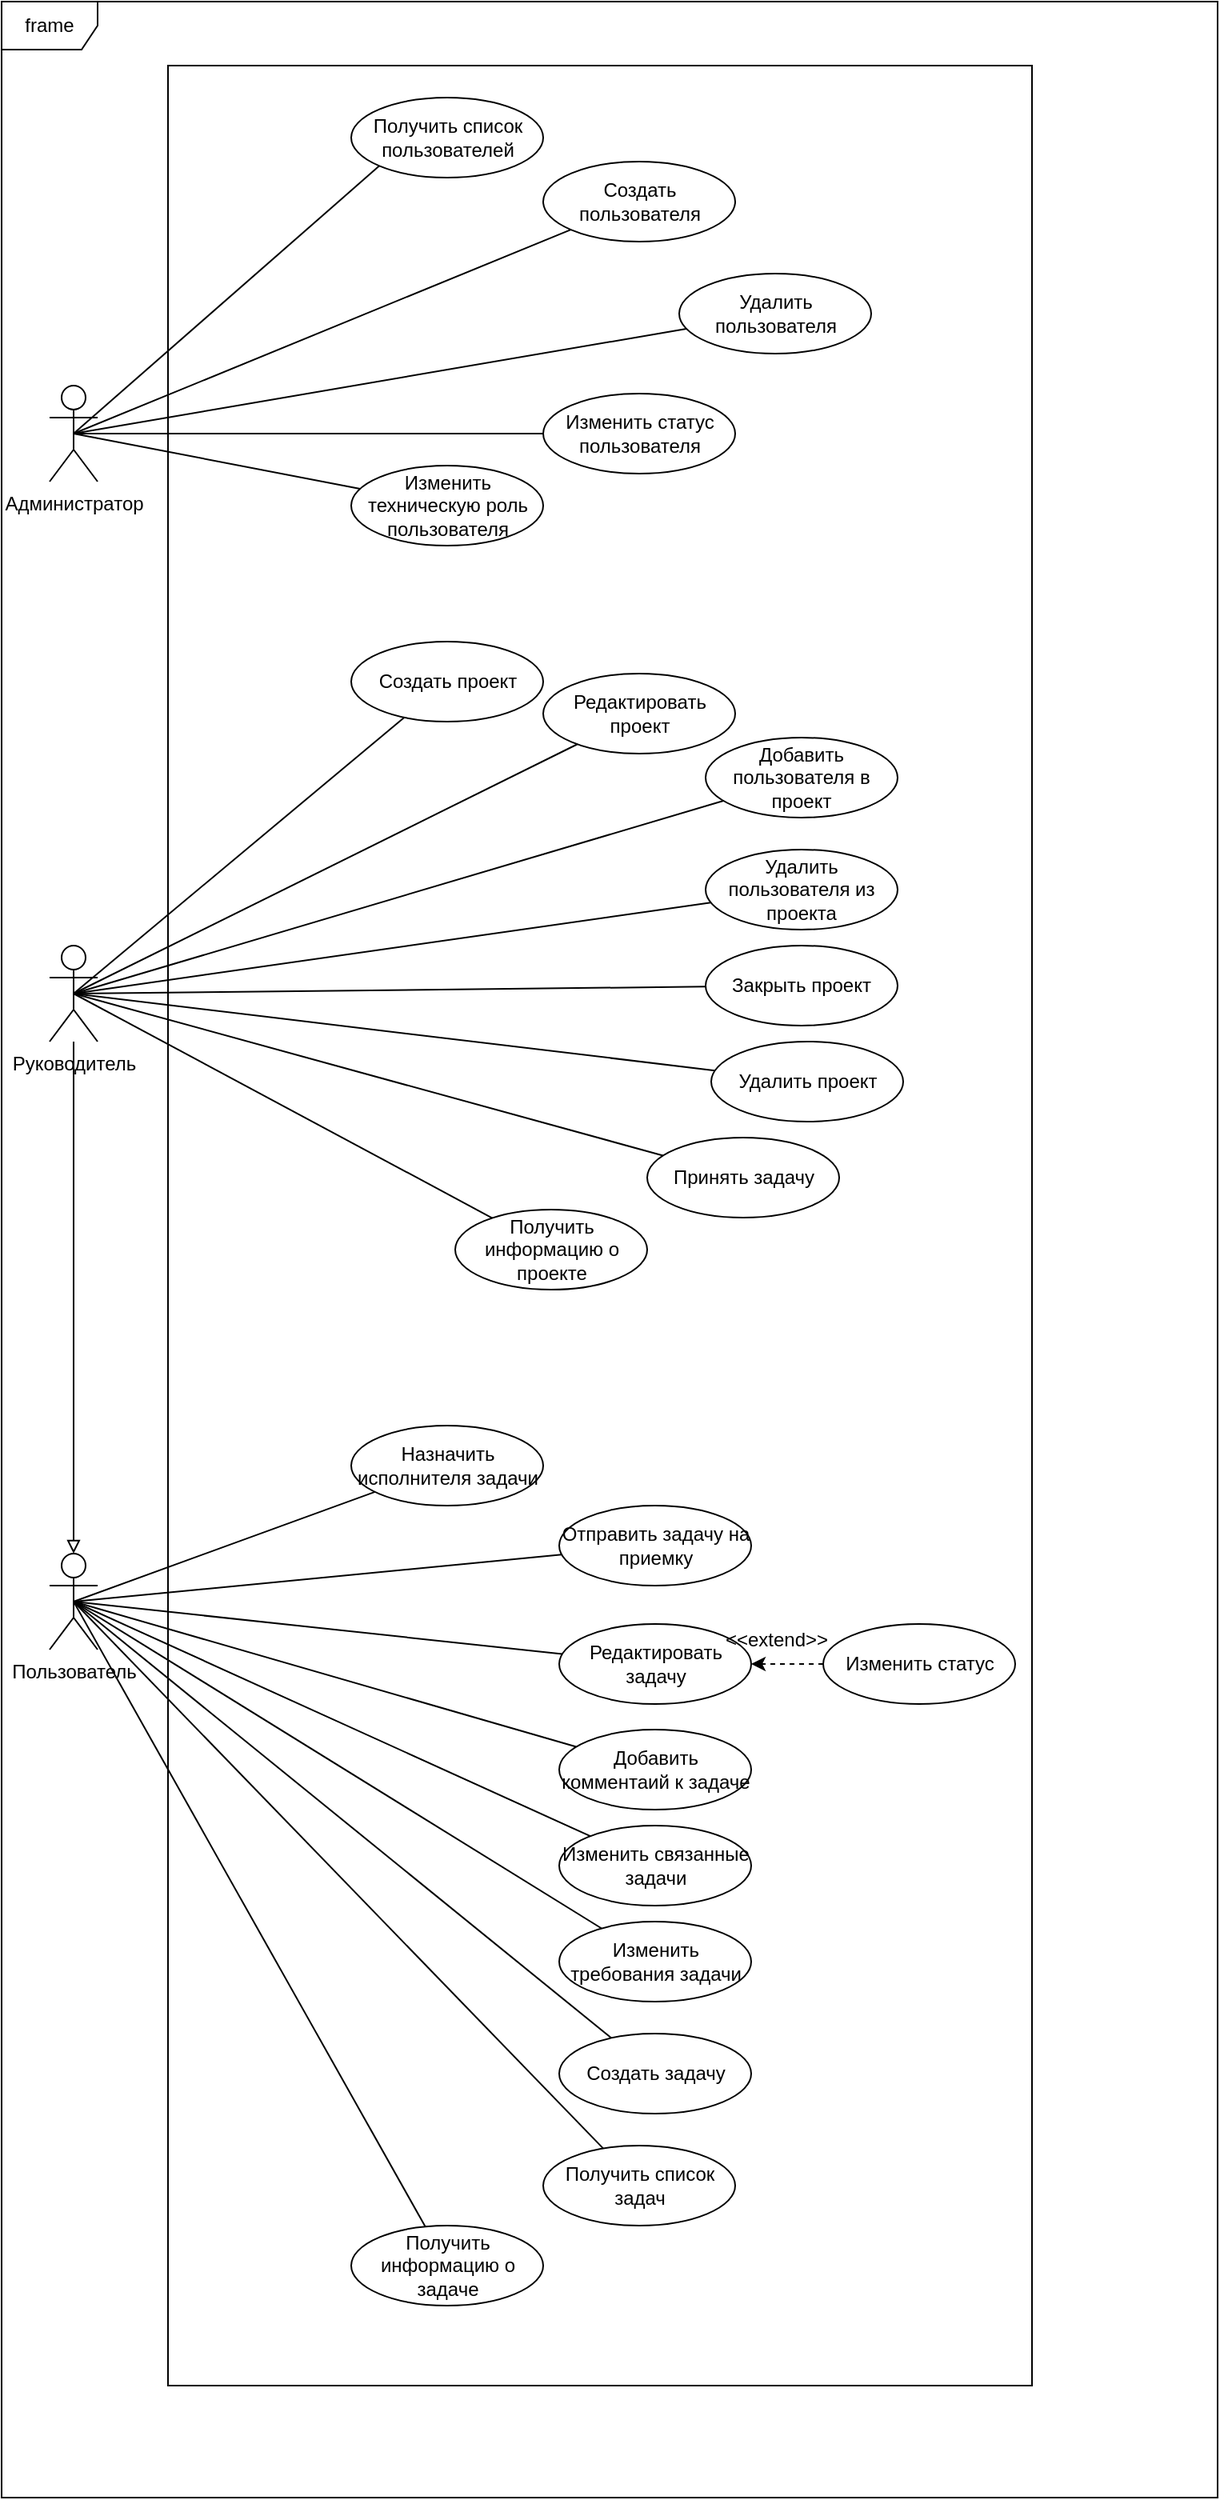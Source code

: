 <mxfile version="12.4.2" type="device" pages="2"><diagram id="O17RG_47MMG2Tf_MipBB" name="Page-1"><mxGraphModel dx="1106" dy="2015" grid="1" gridSize="10" guides="1" tooltips="1" connect="1" arrows="1" fold="1" page="1" pageScale="1" pageWidth="827" pageHeight="1169" math="0" shadow="0"><root><mxCell id="0"/><mxCell id="1" parent="0"/><mxCell id="I_ckQpE3vQLTtVk01G5w-14" value="frame" style="shape=umlFrame;whiteSpace=wrap;html=1;" parent="1" vertex="1"><mxGeometry x="40" y="-230" width="760" height="1560" as="geometry"/></mxCell><mxCell id="I_ckQpE3vQLTtVk01G5w-16" value="" style="rounded=0;whiteSpace=wrap;html=1;" parent="1" vertex="1"><mxGeometry x="144" y="-190" width="540" height="1450" as="geometry"/></mxCell><mxCell id="I_ckQpE3vQLTtVk01G5w-1" value="Руководитель" style="shape=umlActor;verticalLabelPosition=bottom;labelBackgroundColor=#ffffff;verticalAlign=top;html=1;outlineConnect=0;" parent="1" vertex="1"><mxGeometry x="70" y="360" width="30" height="60" as="geometry"/></mxCell><mxCell id="I_ckQpE3vQLTtVk01G5w-2" value="Администратор" style="shape=umlActor;verticalLabelPosition=bottom;labelBackgroundColor=#ffffff;verticalAlign=top;html=1;outlineConnect=0;" parent="1" vertex="1"><mxGeometry x="70" y="10" width="30" height="60" as="geometry"/></mxCell><mxCell id="I_ckQpE3vQLTtVk01G5w-36" style="edgeStyle=none;rounded=0;orthogonalLoop=1;jettySize=auto;html=1;exitX=0.5;exitY=0.5;exitDx=0;exitDy=0;exitPerimeter=0;endArrow=none;endFill=0;" parent="1" source="I_ckQpE3vQLTtVk01G5w-3" target="I_ckQpE3vQLTtVk01G5w-34" edge="1"><mxGeometry relative="1" as="geometry"/></mxCell><mxCell id="I_ckQpE3vQLTtVk01G5w-40" style="edgeStyle=none;rounded=0;orthogonalLoop=1;jettySize=auto;html=1;exitX=0.5;exitY=0.5;exitDx=0;exitDy=0;exitPerimeter=0;startArrow=none;startFill=0;endArrow=none;endFill=0;" parent="1" source="I_ckQpE3vQLTtVk01G5w-3" target="I_ckQpE3vQLTtVk01G5w-39" edge="1"><mxGeometry relative="1" as="geometry"/></mxCell><mxCell id="I_ckQpE3vQLTtVk01G5w-3" value="Пользователь&lt;br&gt;" style="shape=umlActor;verticalLabelPosition=bottom;labelBackgroundColor=#ffffff;verticalAlign=top;html=1;outlineConnect=0;" parent="1" vertex="1"><mxGeometry x="70" y="740" width="30" height="60" as="geometry"/></mxCell><mxCell id="I_ckQpE3vQLTtVk01G5w-21" value="" style="endArrow=block;html=1;entryX=0.5;entryY=0;entryDx=0;entryDy=0;entryPerimeter=0;endFill=0;" parent="1" source="I_ckQpE3vQLTtVk01G5w-1" target="I_ckQpE3vQLTtVk01G5w-3" edge="1"><mxGeometry width="50" height="50" relative="1" as="geometry"><mxPoint x="40" y="790" as="sourcePoint"/><mxPoint x="90" y="740" as="targetPoint"/></mxGeometry></mxCell><mxCell id="I_ckQpE3vQLTtVk01G5w-24" value="Создать проект" style="ellipse;whiteSpace=wrap;html=1;" parent="1" vertex="1"><mxGeometry x="258.5" y="170" width="120" height="50" as="geometry"/></mxCell><mxCell id="I_ckQpE3vQLTtVk01G5w-25" style="rounded=0;orthogonalLoop=1;jettySize=auto;html=1;exitX=0.5;exitY=0.5;exitDx=0;exitDy=0;exitPerimeter=0;endArrow=none;endFill=0;" parent="1" source="I_ckQpE3vQLTtVk01G5w-1" target="I_ckQpE3vQLTtVk01G5w-24" edge="1"><mxGeometry relative="1" as="geometry"/></mxCell><mxCell id="I_ckQpE3vQLTtVk01G5w-26" value="Редактировать проект" style="ellipse;whiteSpace=wrap;html=1;" parent="1" vertex="1"><mxGeometry x="378.5" y="190" width="120" height="50" as="geometry"/></mxCell><mxCell id="I_ckQpE3vQLTtVk01G5w-27" style="edgeStyle=none;rounded=0;orthogonalLoop=1;jettySize=auto;html=1;exitX=0.5;exitY=0.5;exitDx=0;exitDy=0;exitPerimeter=0;endArrow=none;endFill=0;" parent="1" source="I_ckQpE3vQLTtVk01G5w-1" target="I_ckQpE3vQLTtVk01G5w-26" edge="1"><mxGeometry relative="1" as="geometry"/></mxCell><mxCell id="I_ckQpE3vQLTtVk01G5w-28" value="Добавить пользователя в проект" style="ellipse;whiteSpace=wrap;html=1;" parent="1" vertex="1"><mxGeometry x="480" y="230" width="120" height="50" as="geometry"/></mxCell><mxCell id="I_ckQpE3vQLTtVk01G5w-29" style="edgeStyle=none;rounded=0;orthogonalLoop=1;jettySize=auto;html=1;exitX=0.5;exitY=0.5;exitDx=0;exitDy=0;exitPerimeter=0;endArrow=none;endFill=0;" parent="1" source="I_ckQpE3vQLTtVk01G5w-1" target="I_ckQpE3vQLTtVk01G5w-28" edge="1"><mxGeometry relative="1" as="geometry"/></mxCell><mxCell id="I_ckQpE3vQLTtVk01G5w-30" value="Изменить требования задачи" style="ellipse;whiteSpace=wrap;html=1;" parent="1" vertex="1"><mxGeometry x="388.5" y="970" width="120" height="50" as="geometry"/></mxCell><mxCell id="I_ckQpE3vQLTtVk01G5w-31" value="Принять задачу" style="ellipse;whiteSpace=wrap;html=1;" parent="1" vertex="1"><mxGeometry x="443.5" y="480" width="120" height="50" as="geometry"/></mxCell><mxCell id="I_ckQpE3vQLTtVk01G5w-32" style="edgeStyle=none;rounded=0;orthogonalLoop=1;jettySize=auto;html=1;exitX=0.5;exitY=0.5;exitDx=0;exitDy=0;exitPerimeter=0;endArrow=none;endFill=0;" parent="1" source="I_ckQpE3vQLTtVk01G5w-1" target="I_ckQpE3vQLTtVk01G5w-31" edge="1"><mxGeometry relative="1" as="geometry"/></mxCell><mxCell id="I_ckQpE3vQLTtVk01G5w-33" style="edgeStyle=none;rounded=0;orthogonalLoop=1;jettySize=auto;html=1;exitX=0.5;exitY=0.5;exitDx=0;exitDy=0;exitPerimeter=0;endArrow=none;endFill=0;" parent="1" source="I_ckQpE3vQLTtVk01G5w-3" target="I_ckQpE3vQLTtVk01G5w-30" edge="1"><mxGeometry relative="1" as="geometry"/></mxCell><mxCell id="I_ckQpE3vQLTtVk01G5w-34" value="Редактировать задачу" style="ellipse;whiteSpace=wrap;html=1;" parent="1" vertex="1"><mxGeometry x="388.5" y="784" width="120" height="50" as="geometry"/></mxCell><mxCell id="I_ckQpE3vQLTtVk01G5w-35" value="Изменить статус" style="ellipse;whiteSpace=wrap;html=1;" parent="1" vertex="1"><mxGeometry x="553.5" y="784" width="120" height="50" as="geometry"/></mxCell><mxCell id="I_ckQpE3vQLTtVk01G5w-37" style="edgeStyle=none;rounded=0;orthogonalLoop=1;jettySize=auto;html=1;endArrow=classic;endFill=1;startArrow=none;startFill=0;dashed=1;" parent="1" source="I_ckQpE3vQLTtVk01G5w-35" target="I_ckQpE3vQLTtVk01G5w-34" edge="1"><mxGeometry relative="1" as="geometry"><mxPoint x="95" y="594" as="sourcePoint"/><mxPoint x="406.755" y="526.524" as="targetPoint"/></mxGeometry></mxCell><mxCell id="I_ckQpE3vQLTtVk01G5w-38" value="&amp;lt;&amp;lt;extend&amp;gt;&amp;gt;" style="text;html=1;align=center;verticalAlign=middle;resizable=0;points=[];;autosize=1;" parent="1" vertex="1"><mxGeometry x="483.5" y="784" width="80" height="20" as="geometry"/></mxCell><mxCell id="I_ckQpE3vQLTtVk01G5w-39" value="Отправить задачу на приемку" style="ellipse;whiteSpace=wrap;html=1;" parent="1" vertex="1"><mxGeometry x="388.5" y="710" width="120" height="50" as="geometry"/></mxCell><mxCell id="A1hwk7xXJRAbcXM-O2P2-3" style="orthogonalLoop=1;jettySize=auto;html=1;entryX=0.5;entryY=0.5;entryDx=0;entryDy=0;entryPerimeter=0;rounded=0;endArrow=none;endFill=0;" parent="1" source="A1hwk7xXJRAbcXM-O2P2-2" target="I_ckQpE3vQLTtVk01G5w-3" edge="1"><mxGeometry relative="1" as="geometry"/></mxCell><mxCell id="A1hwk7xXJRAbcXM-O2P2-2" value="Назначить исполнителя задачи" style="ellipse;whiteSpace=wrap;html=1;" parent="1" vertex="1"><mxGeometry x="258.5" y="660" width="120" height="50" as="geometry"/></mxCell><mxCell id="ndSK218fAODpOp6ZJXrL-1" value="Создать пользователя" style="ellipse;whiteSpace=wrap;html=1;" parent="1" vertex="1"><mxGeometry x="378.5" y="-130" width="120" height="50" as="geometry"/></mxCell><mxCell id="ndSK218fAODpOp6ZJXrL-2" value="Удалить пользователя" style="ellipse;whiteSpace=wrap;html=1;" parent="1" vertex="1"><mxGeometry x="463.5" y="-60" width="120" height="50" as="geometry"/></mxCell><mxCell id="ndSK218fAODpOp6ZJXrL-3" value="Изменить статус пользователя" style="ellipse;whiteSpace=wrap;html=1;" parent="1" vertex="1"><mxGeometry x="378.5" y="15" width="120" height="50" as="geometry"/></mxCell><mxCell id="ndSK218fAODpOp6ZJXrL-4" value="Изменить техническую роль пользователя" style="ellipse;whiteSpace=wrap;html=1;" parent="1" vertex="1"><mxGeometry x="258.5" y="60" width="120" height="50" as="geometry"/></mxCell><mxCell id="ndSK218fAODpOp6ZJXrL-5" style="rounded=0;orthogonalLoop=1;jettySize=auto;html=1;exitX=0.5;exitY=0.5;exitDx=0;exitDy=0;exitPerimeter=0;endArrow=none;endFill=0;" parent="1" source="I_ckQpE3vQLTtVk01G5w-2" target="ndSK218fAODpOp6ZJXrL-1" edge="1"><mxGeometry relative="1" as="geometry"><mxPoint x="105" y="140" as="sourcePoint"/><mxPoint x="292.367" y="199.798" as="targetPoint"/></mxGeometry></mxCell><mxCell id="ndSK218fAODpOp6ZJXrL-6" style="rounded=0;orthogonalLoop=1;jettySize=auto;html=1;exitX=0.5;exitY=0.5;exitDx=0;exitDy=0;exitPerimeter=0;endArrow=none;endFill=0;" parent="1" source="I_ckQpE3vQLTtVk01G5w-2" target="ndSK218fAODpOp6ZJXrL-2" edge="1"><mxGeometry relative="1" as="geometry"><mxPoint x="105" y="140" as="sourcePoint"/><mxPoint x="280" y="35" as="targetPoint"/></mxGeometry></mxCell><mxCell id="ndSK218fAODpOp6ZJXrL-7" style="rounded=0;orthogonalLoop=1;jettySize=auto;html=1;exitX=0.5;exitY=0.5;exitDx=0;exitDy=0;exitPerimeter=0;endArrow=none;endFill=0;" parent="1" source="I_ckQpE3vQLTtVk01G5w-2" target="ndSK218fAODpOp6ZJXrL-3" edge="1"><mxGeometry relative="1" as="geometry"><mxPoint x="115" y="150" as="sourcePoint"/><mxPoint x="290" y="45" as="targetPoint"/></mxGeometry></mxCell><mxCell id="ndSK218fAODpOp6ZJXrL-8" style="rounded=0;orthogonalLoop=1;jettySize=auto;html=1;exitX=0.5;exitY=0.5;exitDx=0;exitDy=0;exitPerimeter=0;endArrow=none;endFill=0;" parent="1" source="I_ckQpE3vQLTtVk01G5w-2" target="ndSK218fAODpOp6ZJXrL-4" edge="1"><mxGeometry relative="1" as="geometry"><mxPoint x="125" y="160" as="sourcePoint"/><mxPoint x="300" y="55" as="targetPoint"/></mxGeometry></mxCell><mxCell id="ndSK218fAODpOp6ZJXrL-10" value="Добавить комментаий к задаче" style="ellipse;whiteSpace=wrap;html=1;" parent="1" vertex="1"><mxGeometry x="388.5" y="850" width="120" height="50" as="geometry"/></mxCell><mxCell id="ndSK218fAODpOp6ZJXrL-11" style="edgeStyle=none;rounded=0;orthogonalLoop=1;jettySize=auto;html=1;exitX=0.5;exitY=0.5;exitDx=0;exitDy=0;exitPerimeter=0;endArrow=none;endFill=0;" parent="1" source="I_ckQpE3vQLTtVk01G5w-3" target="ndSK218fAODpOp6ZJXrL-10" edge="1"><mxGeometry relative="1" as="geometry"><mxPoint x="95" y="594" as="sourcePoint"/><mxPoint x="252.391" y="675.521" as="targetPoint"/></mxGeometry></mxCell><mxCell id="ndSK218fAODpOp6ZJXrL-12" value="Закрыть проект" style="ellipse;whiteSpace=wrap;html=1;" parent="1" vertex="1"><mxGeometry x="480" y="360" width="120" height="50" as="geometry"/></mxCell><mxCell id="ndSK218fAODpOp6ZJXrL-13" style="edgeStyle=none;rounded=0;orthogonalLoop=1;jettySize=auto;html=1;exitX=0.5;exitY=0.5;exitDx=0;exitDy=0;exitPerimeter=0;endArrow=none;endFill=0;" parent="1" source="I_ckQpE3vQLTtVk01G5w-1" target="ndSK218fAODpOp6ZJXrL-12" edge="1"><mxGeometry relative="1" as="geometry"><mxPoint x="95" y="400" as="sourcePoint"/><mxPoint x="364.876" y="371.202" as="targetPoint"/></mxGeometry></mxCell><mxCell id="r0zNyElQ8QQ4eXi9RlfL-2" value="Изменить связанные задачи" style="ellipse;whiteSpace=wrap;html=1;" parent="1" vertex="1"><mxGeometry x="388.5" y="910" width="120" height="50" as="geometry"/></mxCell><mxCell id="r0zNyElQ8QQ4eXi9RlfL-6" style="edgeStyle=none;rounded=0;orthogonalLoop=1;jettySize=auto;html=1;exitX=0.5;exitY=0.5;exitDx=0;exitDy=0;exitPerimeter=0;endArrow=none;endFill=0;" parent="1" source="I_ckQpE3vQLTtVk01G5w-3" target="r0zNyElQ8QQ4eXi9RlfL-2" edge="1"><mxGeometry relative="1" as="geometry"><mxPoint x="95" y="594" as="sourcePoint"/><mxPoint x="264.248" y="742.42" as="targetPoint"/></mxGeometry></mxCell><mxCell id="W1dno4rxPJyW54AZwVc1-2" value="Удалить проект" style="ellipse;whiteSpace=wrap;html=1;" parent="1" vertex="1"><mxGeometry x="483.5" y="420" width="120" height="50" as="geometry"/></mxCell><mxCell id="W1dno4rxPJyW54AZwVc1-3" style="edgeStyle=none;rounded=0;orthogonalLoop=1;jettySize=auto;html=1;exitX=0.5;exitY=0.5;exitDx=0;exitDy=0;exitPerimeter=0;endArrow=none;endFill=0;" parent="1" source="I_ckQpE3vQLTtVk01G5w-1" target="W1dno4rxPJyW54AZwVc1-2" edge="1"><mxGeometry relative="1" as="geometry"><mxPoint x="95" y="400" as="sourcePoint"/><mxPoint x="398.5" y="345" as="targetPoint"/></mxGeometry></mxCell><mxCell id="W1dno4rxPJyW54AZwVc1-4" value="Удалить пользователя из проекта" style="ellipse;whiteSpace=wrap;html=1;" parent="1" vertex="1"><mxGeometry x="480" y="300" width="120" height="50" as="geometry"/></mxCell><mxCell id="W1dno4rxPJyW54AZwVc1-5" style="edgeStyle=none;rounded=0;orthogonalLoop=1;jettySize=auto;html=1;exitX=0.5;exitY=0.5;exitDx=0;exitDy=0;exitPerimeter=0;endArrow=none;endFill=0;" parent="1" source="I_ckQpE3vQLTtVk01G5w-1" target="W1dno4rxPJyW54AZwVc1-4" edge="1"><mxGeometry relative="1" as="geometry"><mxPoint x="95" y="400" as="sourcePoint"/><mxPoint x="501.125" y="279.501" as="targetPoint"/></mxGeometry></mxCell><mxCell id="W1dno4rxPJyW54AZwVc1-9" value="Получить список пользователей" style="ellipse;whiteSpace=wrap;html=1;" parent="1" vertex="1"><mxGeometry x="258.5" y="-170" width="120" height="50" as="geometry"/></mxCell><mxCell id="W1dno4rxPJyW54AZwVc1-10" style="rounded=0;orthogonalLoop=1;jettySize=auto;html=1;exitX=0.5;exitY=0.5;exitDx=0;exitDy=0;exitPerimeter=0;endArrow=none;endFill=0;entryX=0;entryY=1;entryDx=0;entryDy=0;" parent="1" source="I_ckQpE3vQLTtVk01G5w-2" target="W1dno4rxPJyW54AZwVc1-9" edge="1"><mxGeometry relative="1" as="geometry"><mxPoint x="95" y="50" as="sourcePoint"/><mxPoint x="398.5" y="-95" as="targetPoint"/></mxGeometry></mxCell><mxCell id="W1dno4rxPJyW54AZwVc1-11" value="Получить информацию о проекте" style="ellipse;whiteSpace=wrap;html=1;" parent="1" vertex="1"><mxGeometry x="323.5" y="525" width="120" height="50" as="geometry"/></mxCell><mxCell id="W1dno4rxPJyW54AZwVc1-12" style="edgeStyle=none;rounded=0;orthogonalLoop=1;jettySize=auto;html=1;exitX=0.5;exitY=0.5;exitDx=0;exitDy=0;exitPerimeter=0;endArrow=none;endFill=0;" parent="1" source="I_ckQpE3vQLTtVk01G5w-1" target="W1dno4rxPJyW54AZwVc1-11" edge="1"><mxGeometry relative="1" as="geometry"><mxPoint x="95" y="400" as="sourcePoint"/><mxPoint x="409.251" y="551.091" as="targetPoint"/></mxGeometry></mxCell><mxCell id="W1dno4rxPJyW54AZwVc1-13" value="Создать задачу" style="ellipse;whiteSpace=wrap;html=1;" parent="1" vertex="1"><mxGeometry x="388.5" y="1040" width="120" height="50" as="geometry"/></mxCell><mxCell id="W1dno4rxPJyW54AZwVc1-14" style="edgeStyle=none;rounded=0;orthogonalLoop=1;jettySize=auto;html=1;exitX=0.5;exitY=0.5;exitDx=0;exitDy=0;exitPerimeter=0;endArrow=none;endFill=0;" parent="1" source="I_ckQpE3vQLTtVk01G5w-3" target="W1dno4rxPJyW54AZwVc1-13" edge="1"><mxGeometry relative="1" as="geometry"><mxPoint x="95" y="780" as="sourcePoint"/><mxPoint x="398.5" y="1005" as="targetPoint"/></mxGeometry></mxCell><mxCell id="W1dno4rxPJyW54AZwVc1-16" value="Получить список задач" style="ellipse;whiteSpace=wrap;html=1;" parent="1" vertex="1"><mxGeometry x="378.5" y="1110" width="120" height="50" as="geometry"/></mxCell><mxCell id="W1dno4rxPJyW54AZwVc1-17" value="Получить информацию о задаче" style="ellipse;whiteSpace=wrap;html=1;" parent="1" vertex="1"><mxGeometry x="258.5" y="1160" width="120" height="50" as="geometry"/></mxCell><mxCell id="W1dno4rxPJyW54AZwVc1-19" style="edgeStyle=none;rounded=0;orthogonalLoop=1;jettySize=auto;html=1;exitX=0.5;exitY=0.5;exitDx=0;exitDy=0;exitPerimeter=0;endArrow=none;endFill=0;" parent="1" source="I_ckQpE3vQLTtVk01G5w-3" target="W1dno4rxPJyW54AZwVc1-16" edge="1"><mxGeometry relative="1" as="geometry"><mxPoint x="95" y="780" as="sourcePoint"/><mxPoint x="415.463" y="1057.58" as="targetPoint"/></mxGeometry></mxCell><mxCell id="W1dno4rxPJyW54AZwVc1-20" style="edgeStyle=none;rounded=0;orthogonalLoop=1;jettySize=auto;html=1;exitX=0.5;exitY=0.5;exitDx=0;exitDy=0;exitPerimeter=0;endArrow=none;endFill=0;" parent="1" source="I_ckQpE3vQLTtVk01G5w-3" target="W1dno4rxPJyW54AZwVc1-17" edge="1"><mxGeometry relative="1" as="geometry"><mxPoint x="95" y="780" as="sourcePoint"/><mxPoint x="405.463" y="1127.58" as="targetPoint"/></mxGeometry></mxCell></root></mxGraphModel></diagram><diagram id="Eja4MwWVv2WyI14xSfww" name="Page-2"><mxGraphModel dx="1106" dy="846" grid="1" gridSize="10" guides="1" tooltips="1" connect="1" arrows="1" fold="1" page="1" pageScale="1" pageWidth="827" pageHeight="1169" math="0" shadow="0"><root><mxCell id="yqrKnY1TNmMkiBgk-q-S-0"/><mxCell id="yqrKnY1TNmMkiBgk-q-S-1" parent="yqrKnY1TNmMkiBgk-q-S-0"/></root></mxGraphModel></diagram></mxfile>